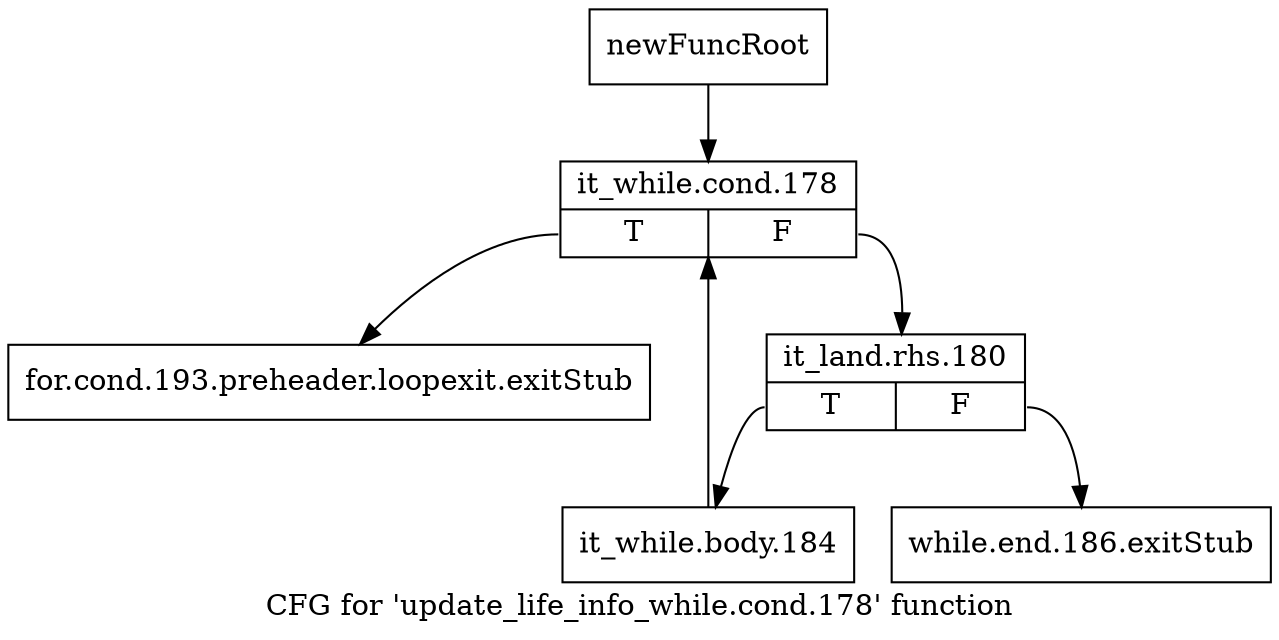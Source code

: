 digraph "CFG for 'update_life_info_while.cond.178' function" {
	label="CFG for 'update_life_info_while.cond.178' function";

	Node0xae7b9c0 [shape=record,label="{newFuncRoot}"];
	Node0xae7b9c0 -> Node0xae7bab0;
	Node0xae7ba10 [shape=record,label="{for.cond.193.preheader.loopexit.exitStub}"];
	Node0xae7ba60 [shape=record,label="{while.end.186.exitStub}"];
	Node0xae7bab0 [shape=record,label="{it_while.cond.178|{<s0>T|<s1>F}}"];
	Node0xae7bab0:s0 -> Node0xae7ba10;
	Node0xae7bab0:s1 -> Node0xae7bb00;
	Node0xae7bb00 [shape=record,label="{it_land.rhs.180|{<s0>T|<s1>F}}"];
	Node0xae7bb00:s0 -> Node0xae7bb50;
	Node0xae7bb00:s1 -> Node0xae7ba60;
	Node0xae7bb50 [shape=record,label="{it_while.body.184}"];
	Node0xae7bb50 -> Node0xae7bab0;
}
